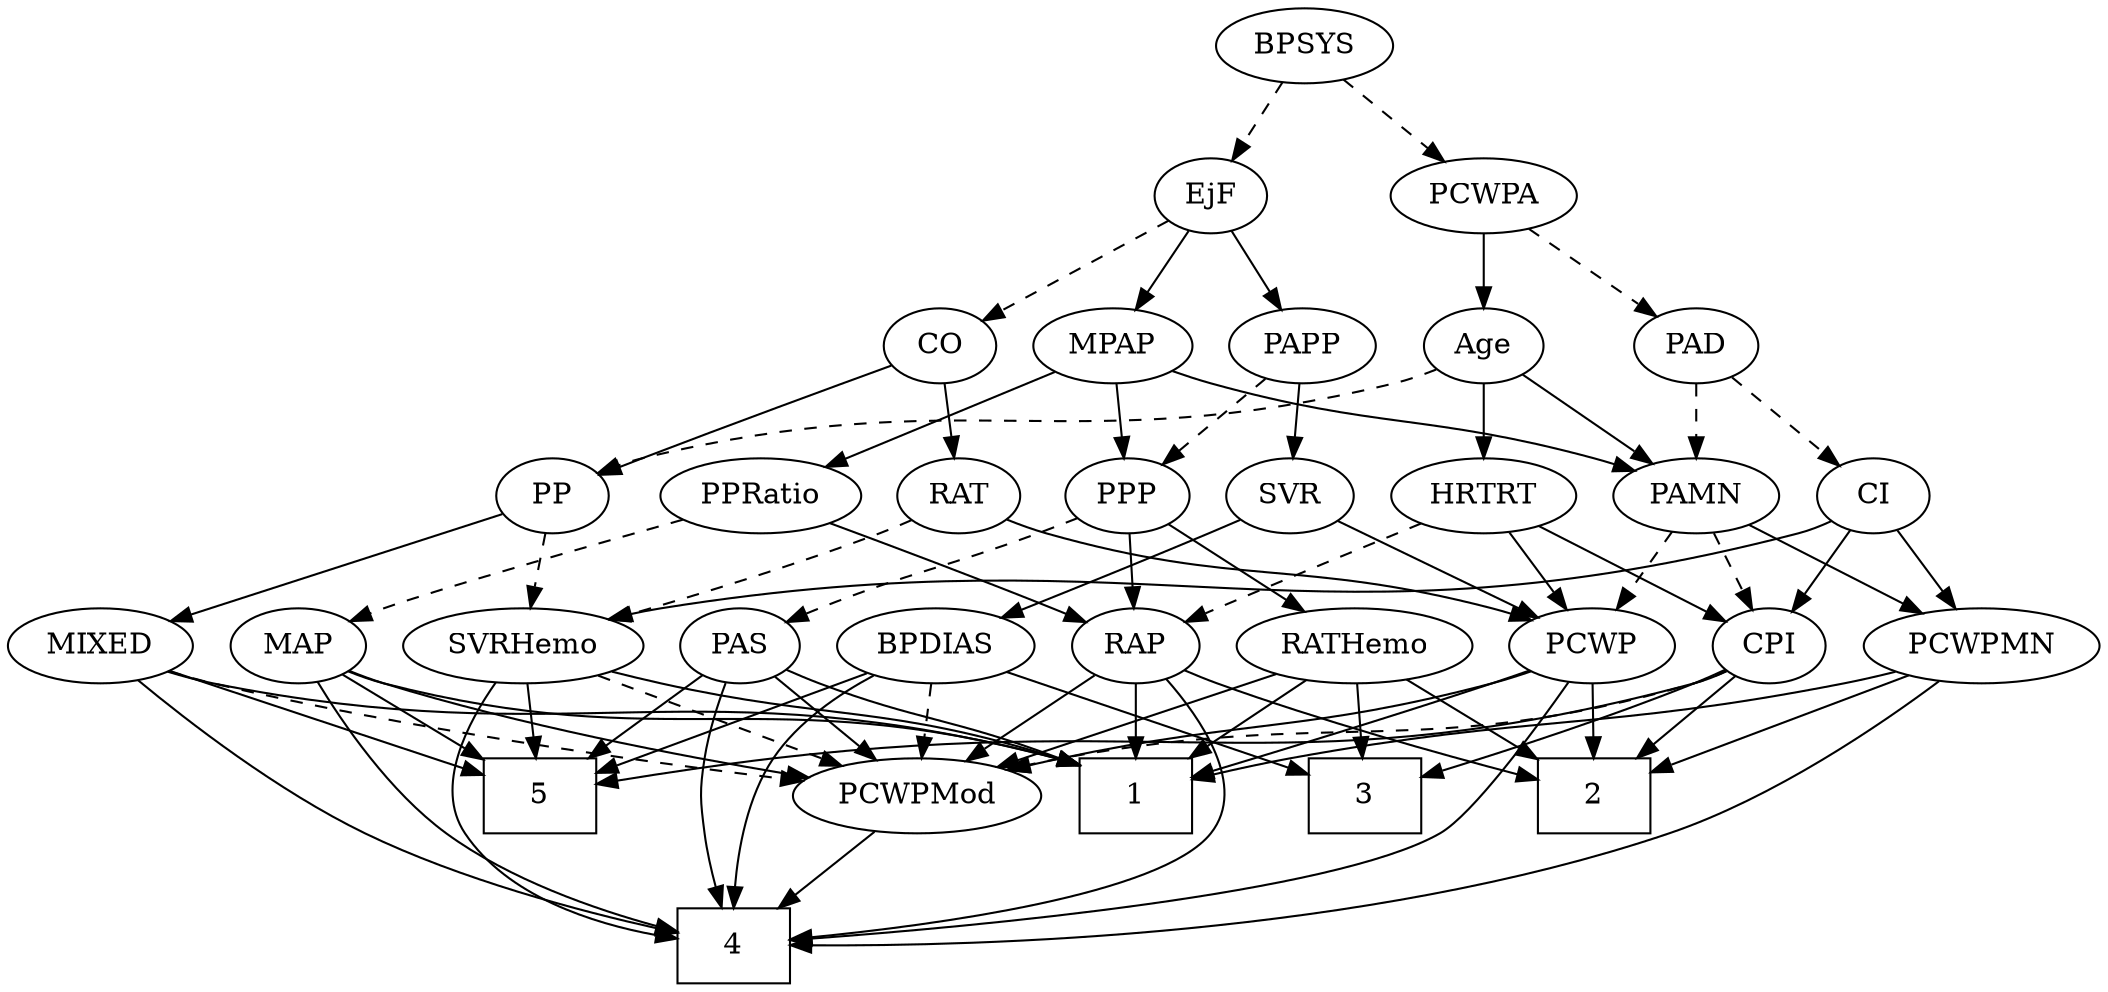 strict digraph {
	graph [bb="0,0,920.34,468"];
	node [label="\N"];
	1	[height=0.5,
		pos="498.3,90",
		shape=box,
		width=0.75];
	2	[height=0.5,
		pos="718.3,90",
		shape=box,
		width=0.75];
	3	[height=0.5,
		pos="608.3,90",
		shape=box,
		width=0.75];
	4	[height=0.5,
		pos="321.3,18",
		shape=box,
		width=0.75];
	5	[height=0.5,
		pos="228.3,90",
		shape=box,
		width=0.75];
	Age	[height=0.5,
		pos="653.3,306",
		width=0.75];
	PAMN	[height=0.5,
		pos="747.3,234",
		width=1.011];
	Age -> PAMN	[pos="e,728.08,249.31 670.98,291.83 684.71,281.61 704,267.24 719.75,255.51",
		style=solid];
	PP	[height=0.5,
		pos="242.3,234",
		width=0.75];
	Age -> PP	[pos="e,264.24,244.98 632.11,294.64 626.15,292.1 619.57,289.64 613.3,288 471.41,250.92 427.64,287.27 285.3,252 281.46,251.05 277.51,249.84 \
273.63,248.5",
		style=dashed];
	HRTRT	[height=0.5,
		pos="653.3,234",
		width=1.1013];
	Age -> HRTRT	[pos="e,653.3,252.1 653.3,287.7 653.3,279.98 653.3,270.71 653.3,262.11",
		style=solid];
	EjF	[height=0.5,
		pos="527.3,378",
		width=0.75];
	MPAP	[height=0.5,
		pos="487.3,306",
		width=0.97491];
	EjF -> MPAP	[pos="e,496.8,323.63 518.02,360.76 513.24,352.4 507.31,342.02 501.93,332.61",
		style=solid];
	CO	[height=0.5,
		pos="407.3,306",
		width=0.75];
	EjF -> CO	[pos="e,427.14,318.58 507.48,365.44 488.03,354.09 458.14,336.66 436.07,323.78",
		style=dashed];
	PAPP	[height=0.5,
		pos="572.3,306",
		width=0.88464];
	EjF -> PAPP	[pos="e,561.81,323.31 537.51,361.12 543.07,352.47 550.07,341.58 556.33,331.83",
		style=solid];
	RAP	[height=0.5,
		pos="498.3,162",
		width=0.77632];
	RAP -> 1	[pos="e,498.3,108.1 498.3,143.7 498.3,135.98 498.3,126.71 498.3,118.11",
		style=solid];
	RAP -> 2	[pos="e,691.22,97.496 519.98,150.38 524.95,148.13 530.26,145.87 535.3,144 584.88,125.54 643.95,109.46 681.29,99.989",
		style=solid];
	RAP -> 4	[pos="e,348.32,21.651 512.51,146.49 529.11,127.75 552.16,94.849 534.3,72 512.86,44.57 413.51,29.296 358.39,22.799",
		style=solid];
	PCWPMod	[height=0.5,
		pos="401.3,90",
		width=1.4443];
	RAP -> PCWPMod	[pos="e,422.85,106.55 480.05,147.83 466.35,137.94 447.27,124.18 431.33,112.67",
		style=solid];
	MIXED	[height=0.5,
		pos="40.296,162",
		width=1.1193];
	MIXED -> 1	[pos="e,471.15,105 69.51,149.6 75.946,147.44 82.787,145.42 89.296,144 248.83,109.15 299.74,150.54 461.36,107.67",
		style=solid];
	MIXED -> 4	[pos="e,294.16,24.178 55.839,145.33 76.144,125.66 113.57,92.074 151.3,72 194.27,49.133 248.69,34.345 284.22,26.349",
		style=solid];
	MIXED -> 5	[pos="e,201.22,101.08 70.502,149.75 103.52,137.46 156.42,117.76 191.75,104.61",
		style=solid];
	MIXED -> PCWPMod	[pos="e,352.94,96.687 70.116,149.77 76.393,147.66 83.017,145.61 89.296,144 176.38,121.66 279.62,106.22 342.77,97.995",
		style=dashed];
	MPAP -> PAMN	[pos="e,719.92,246.11 513.58,294.05 519.36,291.87 525.49,289.72 531.3,288 605.76,265.93 627.75,273.79 702.3,252 704.91,251.24 707.59,250.39 \
710.28,249.5",
		style=solid];
	PPP	[height=0.5,
		pos="494.3,234",
		width=0.75];
	MPAP -> PPP	[pos="e,492.59,252.1 489.03,287.7 489.8,279.98 490.73,270.71 491.59,262.11",
		style=solid];
	PPRatio	[height=0.5,
		pos="334.3,234",
		width=1.1013];
	MPAP -> PPRatio	[pos="e,361.14,247.28 462.03,293.44 437.02,282 398.48,264.37 370.28,251.46",
		style=solid];
	BPSYS	[height=0.5,
		pos="570.3,450",
		width=1.0471];
	BPSYS -> EjF	[pos="e,537.12,394.99 560.11,432.41 554.84,423.83 548.3,413.19 542.45,403.67",
		style=dashed];
	PCWPA	[height=0.5,
		pos="653.3,378",
		width=1.1555];
	BPSYS -> PCWPA	[pos="e,635.04,394.4 588.31,433.81 599.65,424.25 614.48,411.74 627.11,401.08",
		style=dashed];
	PAD	[height=0.5,
		pos="747.3,306",
		width=0.79437];
	PAD -> PAMN	[pos="e,747.3,252.1 747.3,287.7 747.3,279.98 747.3,270.71 747.3,262.11",
		style=dashed];
	CI	[height=0.5,
		pos="828.3,234",
		width=0.75];
	PAD -> CI	[pos="e,812.48,248.67 763.69,290.83 775.48,280.64 791.56,266.75 804.72,255.37",
		style=dashed];
	RAT	[height=0.5,
		pos="419.3,234",
		width=0.75827];
	CO -> RAT	[pos="e,416.33,252.28 410.2,288.05 411.52,280.35 413.12,271.03 414.61,262.36",
		style=solid];
	CO -> PP	[pos="e,264.46,244.4 385.04,295.56 356.43,283.42 306.54,262.25 273.97,248.44",
		style=solid];
	PAS	[height=0.5,
		pos="323.3,162",
		width=0.75];
	PAS -> 1	[pos="e,470.91,104.29 344.45,150.56 349.29,148.3 354.44,145.99 359.3,144 401.46,126.73 415.7,126.36 461.62,108.06",
		style=solid];
	PAS -> 4	[pos="e,315.47,36.44 316.81,144.1 313.22,133.84 309.12,120.36 307.3,108 304.96,92.172 305.24,87.867 307.3,72 308.4,63.506 310.46,54.434 \
312.66,46.24",
		style=solid];
	PAS -> 5	[pos="e,251.7,108.24 305.87,148.16 293.04,138.7 275.22,125.58 259.9,114.29",
		style=solid];
	PAS -> PCWPMod	[pos="e,383.46,107.01 338.71,147.17 349.27,137.69 363.53,124.9 375.77,113.91",
		style=solid];
	CPI	[height=0.5,
		pos="775.3,162",
		width=0.75];
	PAMN -> CPI	[pos="e,768.58,179.79 754.07,216.05 757.31,207.97 761.25,198.12 764.85,189.11",
		style=dashed];
	PCWPMN	[height=0.5,
		pos="870.3,162",
		width=1.3902];
	PAMN -> PCWPMN	[pos="e,844.72,177.56 770.43,219.83 788.86,209.35 814.94,194.5 835.83,182.62",
		style=solid];
	PCWP	[height=0.5,
		pos="695.3,162",
		width=0.97491];
	PAMN -> PCWP	[pos="e,707.29,179.15 735.24,216.76 728.74,208.02 720.59,197.05 713.35,187.31",
		style=dashed];
	RATHemo	[height=0.5,
		pos="593.3,162",
		width=1.3721];
	RATHemo -> 1	[pos="e,521.65,108.21 572.21,145.46 559.81,136.33 543.88,124.59 529.99,114.35",
		style=solid];
	RATHemo -> 2	[pos="e,691.13,106.21 619.2,146.5 637.43,136.29 662.08,122.48 682.23,111.2",
		style=solid];
	RATHemo -> 3	[pos="e,604.63,108.1 597,143.7 598.66,135.98 600.64,126.71 602.49,118.11",
		style=solid];
	RATHemo -> PCWPMod	[pos="e,435.81,103.58 559.41,148.65 527.63,137.06 479.92,119.67 445.23,107.02",
		style=solid];
	CPI -> 2	[pos="e,732.24,108.13 762.93,145.81 755.87,137.14 746.84,126.05 738.75,116.12",
		style=solid];
	CPI -> 3	[pos="e,635.33,101.42 754.07,150.73 749.24,148.46 744.11,146.11 739.3,144 707.71,130.17 671.32,115.55 644.93,105.18",
		style=solid];
	CPI -> 5	[pos="e,255.39,95.584 754.83,149.83 749.87,147.55 744.5,145.42 739.3,144 567.49,97.266 517.06,129.37 340.3,108 315.3,104.98 287.28,100.73 \
265.53,97.23",
		style=solid];
	CPI -> PCWPMod	[pos="e,439.16,102.45 754.79,149.97 749.83,147.69 744.47,145.52 739.3,144 620.17,109.07 583.96,132.73 462.3,108 457.94,107.11 453.43,106.08 \
448.93,104.98",
		style=dashed];
	SVRHemo	[height=0.5,
		pos="228.3,162",
		width=1.3902];
	RAT -> SVRHemo	[pos="e,265.05,174.29 398.15,222.53 393.31,220.27 388.16,217.97 383.3,216 347.39,201.44 305.79,187.36 274.74,177.38",
		style=dashed];
	RAT -> PCWP	[pos="e,669.04,174.05 440.83,222.58 446.42,220.16 452.51,217.78 458.3,216 541.71,190.4 567.35,203.82 651.3,180 653.94,179.25 656.64,178.41 \
659.35,177.5",
		style=solid];
	SVR	[height=0.5,
		pos="567.3,234",
		width=0.77632];
	BPDIAS	[height=0.5,
		pos="410.3,162",
		width=1.1735];
	SVR -> BPDIAS	[pos="e,438.96,175.52 545.02,222.7 540.17,220.48 535.07,218.15 530.3,216 502.92,203.67 471.92,189.98 448.28,179.61",
		style=solid];
	SVR -> PCWP	[pos="e,672.18,175.64 587.86,221.75 608.2,210.63 639.62,193.45 663.24,180.53",
		style=solid];
	PCWPMod -> 4	[pos="e,340.78,36.044 383.14,73.116 372.88,64.136 359.85,52.734 348.4,42.714",
		style=solid];
	PCWPA -> Age	[pos="e,653.3,324.1 653.3,359.7 653.3,351.98 653.3,342.71 653.3,334.11",
		style=solid];
	PCWPA -> PAD	[pos="e,729.61,320.17 673.23,362.15 687.2,351.75 706,337.75 721.16,326.46",
		style=dashed];
	PCWPMN -> 1	[pos="e,525.6,97.797 833.66,149.64 826.3,147.58 818.59,145.59 811.3,144 706.35,121.08 677.83,128.04 572.3,108 560.28,105.72 547.25,102.86 \
535.52,100.13",
		style=solid];
	PCWPMN -> 2	[pos="e,745.34,103.45 840.63,147.34 816.01,136 780.89,119.83 754.59,107.72",
		style=solid];
	PCWPMN -> 4	[pos="e,348.39,20.45 854.8,144.6 834.08,123.82 795.18,88.715 754.3,72 682.73,42.741 449.91,26.441 358.56,21.04",
		style=solid];
	SVRHemo -> 1	[pos="e,471.06,104.69 265.32,149.86 272.58,147.81 280.15,145.76 287.3,144 361.38,125.74 385.12,132.54 461.48,107.86",
		style=solid];
	SVRHemo -> 4	[pos="e,294.07,21.505 212.65,144.59 196.84,125.95 176.8,95.122 192.3,72 212.56,41.775 253.48,28.772 283.83,23.187",
		style=solid];
	SVRHemo -> 5	[pos="e,228.3,108.1 228.3,143.7 228.3,135.98 228.3,126.71 228.3,118.11",
		style=solid];
	SVRHemo -> PCWPMod	[pos="e,368.75,104.17 260.43,148 288.29,136.72 328.81,120.33 359.25,108.01",
		style=dashed];
	BPDIAS -> 3	[pos="e,581.21,100.58 441.67,149.91 477.01,137.42 534.36,117.14 571.7,103.94",
		style=solid];
	BPDIAS -> 4	[pos="e,321.47,36.06 384.54,147.69 369.37,138.54 351.1,124.98 340.3,108 328.53,89.501 323.94,64.907 322.2,46.261",
		style=solid];
	BPDIAS -> 5	[pos="e,255.58,101.49 379.83,149.28 348.24,137.13 298.84,118.13 265.09,105.15",
		style=solid];
	BPDIAS -> PCWPMod	[pos="e,403.5,108.1 408.07,143.7 407.08,135.98 405.89,126.71 404.78,118.11",
		style=dashed];
	MAP	[height=0.5,
		pos="129.3,162",
		width=0.84854];
	MAP -> 1	[pos="e,471.13,104.93 152.17,149.98 157.68,147.7 163.61,145.52 169.3,144 292.92,110.84 334.25,142.83 461.42,107.69",
		style=solid];
	MAP -> 4	[pos="e,294.24,23.917 135.5,144.29 143.64,124.48 159.72,91.7 183.3,72 212.54,47.564 254.29,33.644 284.2,26.262",
		style=solid];
	MAP -> 5	[pos="e,204,108.18 148.38,147.5 161.75,138.05 179.96,125.18 195.61,114.11",
		style=solid];
	MAP -> PCWPMod	[pos="e,355.75,98.929 152.72,150.23 158.1,147.98 163.84,145.77 169.3,144 228.43,124.85 298.2,109.9 345.67,100.83",
		style=solid];
	PP -> MIXED	[pos="e,71.139,173.7 218.97,224.92 188.96,214.53 135.25,195.93 89.296,180 86.545,179.05 83.706,178.06 80.847,177.07",
		style=solid];
	PP -> SVRHemo	[pos="e,231.75,180.28 238.91,216.05 237.37,208.35 235.5,199.03 233.77,190.36",
		style=dashed];
	PPP -> RAP	[pos="e,497.32,180.1 495.29,215.7 495.73,207.98 496.26,198.71 496.75,190.11",
		style=solid];
	PPP -> PAS	[pos="e,344.49,173.36 472.52,223.27 466.93,220.84 460.91,218.27 455.3,216 413.06,198.89 401.27,197.74 359.3,180 357.48,179.23 355.63,178.43 \
353.76,177.6",
		style=dashed];
	PPP -> RATHemo	[pos="e,571.45,178.45 512.45,220.16 526.62,210.14 546.6,196.02 563.16,184.31",
		style=solid];
	PPRatio -> RAP	[pos="e,476.05,173.38 362.92,221.39 388.74,210.84 427.71,194.72 461.3,180 463.09,179.21 464.94,178.4 466.79,177.57",
		style=solid];
	PPRatio -> MAP	[pos="e,153.27,173.61 302.26,223.09 261.63,210.46 193.9,189.16 169.3,180 167.09,179.18 164.82,178.3 162.55,177.4",
		style=dashed];
	PCWP -> 1	[pos="e,525.48,100.1 668.36,150.42 662.74,148.26 656.83,146.03 651.3,144 611.76,129.52 566.11,113.84 535.03,103.32",
		style=solid];
	PCWP -> 2	[pos="e,712.62,108.28 700.86,144.05 703.45,136.18 706.59,126.62 709.49,117.79",
		style=solid];
	PCWP -> 4	[pos="e,348.44,20.488 690.44,143.82 683.67,123.24 669.32,89.359 644.3,72 598.57,40.277 433.74,26.071 358.82,21.148",
		style=solid];
	PCWP -> PCWPMod	[pos="e,439.57,102.19 669.04,149.97 663.26,147.79 657.12,145.67 651.3,144 569.08,120.5 545.55,127.49 462.3,108 458.14,107.03 453.84,105.96 \
449.54,104.85",
		style=solid];
	CI -> CPI	[pos="e,787.03,178.49 816.53,217.46 809.67,208.4 800.88,196.79 793.17,186.61",
		style=solid];
	CI -> PCWPMN	[pos="e,860.22,179.8 837.83,217.12 842.89,208.68 849.23,198.1 854.97,188.55",
		style=solid];
	CI -> SVRHemo	[pos="e,264.21,174.64 808.23,221.93 803.17,219.59 797.65,217.4 792.3,216 574.63,158.99 508.84,219.37 287.3,180 282.93,179.22 278.42,178.25 \
273.93,177.16",
		style=solid];
	PAPP -> SVR	[pos="e,568.52,252.1 571.06,287.7 570.51,279.98 569.85,270.71 569.23,262.11",
		style=solid];
	PAPP -> PPP	[pos="e,509.75,248.87 555.75,290.15 544.6,280.15 529.73,266.8 517.42,255.75",
		style=dashed];
	HRTRT -> RAP	[pos="e,520.59,173.28 626.08,220.86 602.15,210.16 566.38,194.12 535.3,180 533.51,179.19 531.68,178.35 529.83,177.51",
		style=dashed];
	HRTRT -> CPI	[pos="e,755.47,174.37 676.82,219.5 696.72,208.08 725.32,191.68 746.57,179.48",
		style=solid];
	HRTRT -> PCWP	[pos="e,685.41,179.47 663.25,216.41 668.32,207.95 674.6,197.49 680.25,188.08",
		style=solid];
}
